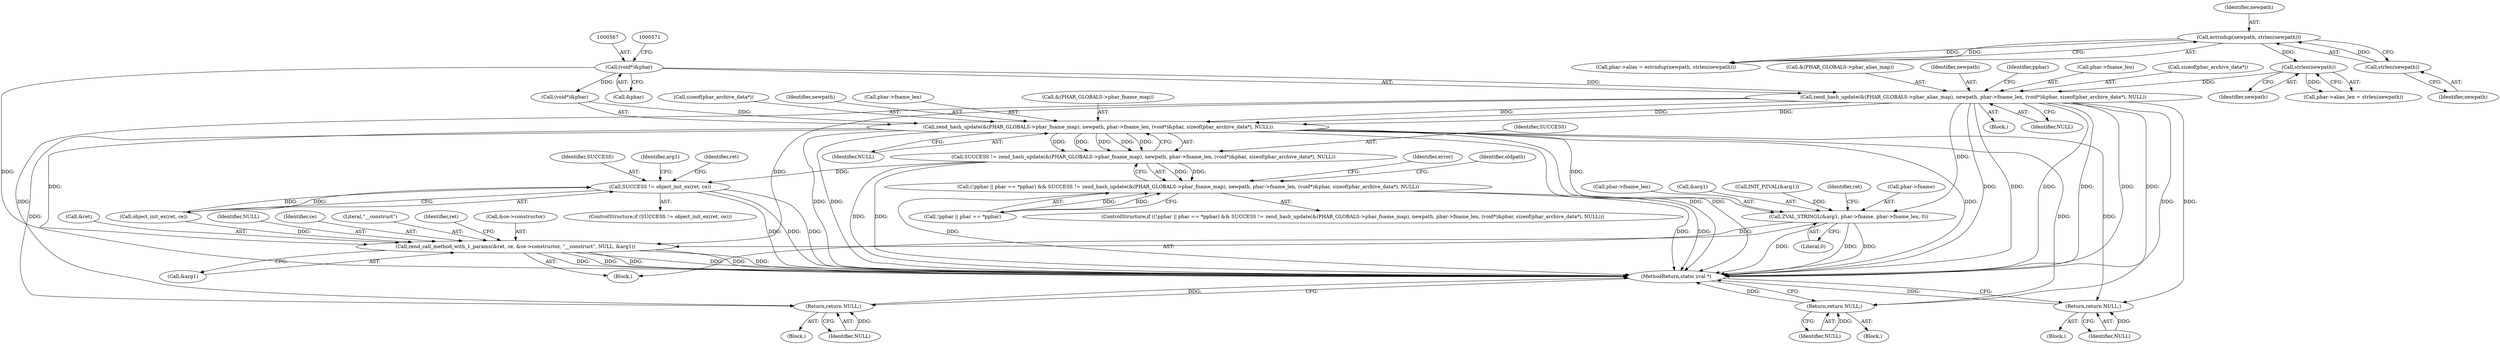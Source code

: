 digraph "0_php_b2cf3f064b8f5efef89bb084521b61318c71781b@API" {
"1000557" [label="(Call,zend_hash_update(&(PHAR_GLOBALS->phar_alias_map), newpath, phar->fname_len, (void*)&phar, sizeof(phar_archive_data*), NULL))"];
"1000550" [label="(Call,strlen(newpath))"];
"1000542" [label="(Call,estrndup(newpath, strlen(newpath)))"];
"1000544" [label="(Call,strlen(newpath))"];
"1000566" [label="(Call,(void*)&phar)"];
"1000601" [label="(Call,zend_hash_update(&(PHAR_GLOBALS->phar_fname_map), newpath, phar->fname_len, (void*)&phar, sizeof(phar_archive_data*), NULL))"];
"1000599" [label="(Call,SUCCESS != zend_hash_update(&(PHAR_GLOBALS->phar_fname_map), newpath, phar->fname_len, (void*)&phar, sizeof(phar_archive_data*), NULL))"];
"1000591" [label="(Call,(!pphar || phar == *pphar) && SUCCESS != zend_hash_update(&(PHAR_GLOBALS->phar_fname_map), newpath, phar->fname_len, (void*)&phar, sizeof(phar_archive_data*), NULL))"];
"1000649" [label="(Call,SUCCESS != object_init_ex(ret, ce))"];
"1000620" [label="(Return,return NULL;)"];
"1000629" [label="(Return,return NULL;)"];
"1000657" [label="(Return,return NULL;)"];
"1000662" [label="(Call,ZVAL_STRINGL(&arg1, phar->fname, phar->fname_len, 0))"];
"1000672" [label="(Call,zend_call_method_with_1_params(&ret, ce, &ce->constructor, \"__construct\", NULL, &arg1))"];
"1000654" [label="(Block,)"];
"1000591" [label="(Call,(!pphar || phar == *pphar) && SUCCESS != zend_hash_update(&(PHAR_GLOBALS->phar_fname_map), newpath, phar->fname_len, (void*)&phar, sizeof(phar_archive_data*), NULL))"];
"1000543" [label="(Identifier,newpath)"];
"1000601" [label="(Call,zend_hash_update(&(PHAR_GLOBALS->phar_fname_map), newpath, phar->fname_len, (void*)&phar, sizeof(phar_archive_data*), NULL))"];
"1000648" [label="(ControlStructure,if (SUCCESS != object_init_ex(ret, ce)))"];
"1000674" [label="(Identifier,ret)"];
"1000545" [label="(Identifier,newpath)"];
"1000682" [label="(Call,&arg1)"];
"1000617" [label="(Block,)"];
"1000630" [label="(Identifier,NULL)"];
"1000570" [label="(Call,sizeof(phar_archive_data*))"];
"1000676" [label="(Call,&ce->constructor)"];
"1000673" [label="(Call,&ret)"];
"1000623" [label="(Identifier,error)"];
"1000665" [label="(Call,phar->fname)"];
"1000681" [label="(Identifier,NULL)"];
"1000662" [label="(Call,ZVAL_STRINGL(&arg1, phar->fname, phar->fname_len, 0))"];
"1000599" [label="(Call,SUCCESS != zend_hash_update(&(PHAR_GLOBALS->phar_fname_map), newpath, phar->fname_len, (void*)&phar, sizeof(phar_archive_data*), NULL))"];
"1000614" [label="(Call,sizeof(phar_archive_data*))"];
"1000610" [label="(Call,(void*)&phar)"];
"1000558" [label="(Call,&(PHAR_GLOBALS->phar_alias_map))"];
"1000657" [label="(Return,return NULL;)"];
"1000616" [label="(Identifier,NULL)"];
"1000562" [label="(Identifier,newpath)"];
"1000566" [label="(Call,(void*)&phar)"];
"1000606" [label="(Identifier,newpath)"];
"1000607" [label="(Call,phar->fname_len)"];
"1000542" [label="(Call,estrndup(newpath, strlen(newpath)))"];
"1000675" [label="(Identifier,ce)"];
"1000537" [label="(Block,)"];
"1000621" [label="(Identifier,NULL)"];
"1000551" [label="(Identifier,newpath)"];
"1000568" [label="(Call,&phar)"];
"1000651" [label="(Call,object_init_ex(ret, ce))"];
"1000671" [label="(Literal,0)"];
"1000672" [label="(Call,zend_call_method_with_1_params(&ret, ce, &ce->constructor, \"__construct\", NULL, &arg1))"];
"1000649" [label="(Call,SUCCESS != object_init_ex(ret, ce))"];
"1000572" [label="(Identifier,NULL)"];
"1000620" [label="(Return,return NULL;)"];
"1000619" [label="(Identifier,oldpath)"];
"1000624" [label="(Block,)"];
"1000602" [label="(Call,&(PHAR_GLOBALS->phar_fname_map))"];
"1000680" [label="(Literal,\"__construct\")"];
"1000656" [label="(Identifier,ret)"];
"1000592" [label="(Call,!pphar || phar == *pphar)"];
"1000668" [label="(Call,phar->fname_len)"];
"1000538" [label="(Call,phar->alias = estrndup(newpath, strlen(newpath)))"];
"1000594" [label="(Identifier,pphar)"];
"1000661" [label="(Identifier,arg1)"];
"1000685" [label="(Identifier,ret)"];
"1000600" [label="(Identifier,SUCCESS)"];
"1000550" [label="(Call,strlen(newpath))"];
"1000546" [label="(Call,phar->alias_len = strlen(newpath))"];
"1000563" [label="(Call,phar->fname_len)"];
"1000106" [label="(Block,)"];
"1000590" [label="(ControlStructure,if ((!pphar || phar == *pphar) && SUCCESS != zend_hash_update(&(PHAR_GLOBALS->phar_fname_map), newpath, phar->fname_len, (void*)&phar, sizeof(phar_archive_data*), NULL)))"];
"1000650" [label="(Identifier,SUCCESS)"];
"1000629" [label="(Return,return NULL;)"];
"1000544" [label="(Call,strlen(newpath))"];
"1000658" [label="(Identifier,NULL)"];
"1000663" [label="(Call,&arg1)"];
"1000686" [label="(MethodReturn,static zval *)"];
"1000557" [label="(Call,zend_hash_update(&(PHAR_GLOBALS->phar_alias_map), newpath, phar->fname_len, (void*)&phar, sizeof(phar_archive_data*), NULL))"];
"1000659" [label="(Call,INIT_PZVAL(&arg1))"];
"1000557" -> "1000537"  [label="AST: "];
"1000557" -> "1000572"  [label="CFG: "];
"1000558" -> "1000557"  [label="AST: "];
"1000562" -> "1000557"  [label="AST: "];
"1000563" -> "1000557"  [label="AST: "];
"1000566" -> "1000557"  [label="AST: "];
"1000570" -> "1000557"  [label="AST: "];
"1000572" -> "1000557"  [label="AST: "];
"1000594" -> "1000557"  [label="CFG: "];
"1000557" -> "1000686"  [label="DDG: "];
"1000557" -> "1000686"  [label="DDG: "];
"1000557" -> "1000686"  [label="DDG: "];
"1000557" -> "1000686"  [label="DDG: "];
"1000557" -> "1000686"  [label="DDG: "];
"1000557" -> "1000686"  [label="DDG: "];
"1000550" -> "1000557"  [label="DDG: "];
"1000566" -> "1000557"  [label="DDG: "];
"1000557" -> "1000601"  [label="DDG: "];
"1000557" -> "1000601"  [label="DDG: "];
"1000557" -> "1000601"  [label="DDG: "];
"1000557" -> "1000620"  [label="DDG: "];
"1000557" -> "1000629"  [label="DDG: "];
"1000557" -> "1000657"  [label="DDG: "];
"1000557" -> "1000662"  [label="DDG: "];
"1000557" -> "1000672"  [label="DDG: "];
"1000550" -> "1000546"  [label="AST: "];
"1000550" -> "1000551"  [label="CFG: "];
"1000551" -> "1000550"  [label="AST: "];
"1000546" -> "1000550"  [label="CFG: "];
"1000550" -> "1000546"  [label="DDG: "];
"1000542" -> "1000550"  [label="DDG: "];
"1000542" -> "1000538"  [label="AST: "];
"1000542" -> "1000544"  [label="CFG: "];
"1000543" -> "1000542"  [label="AST: "];
"1000544" -> "1000542"  [label="AST: "];
"1000538" -> "1000542"  [label="CFG: "];
"1000542" -> "1000538"  [label="DDG: "];
"1000542" -> "1000538"  [label="DDG: "];
"1000544" -> "1000542"  [label="DDG: "];
"1000544" -> "1000545"  [label="CFG: "];
"1000545" -> "1000544"  [label="AST: "];
"1000566" -> "1000568"  [label="CFG: "];
"1000567" -> "1000566"  [label="AST: "];
"1000568" -> "1000566"  [label="AST: "];
"1000571" -> "1000566"  [label="CFG: "];
"1000566" -> "1000686"  [label="DDG: "];
"1000566" -> "1000610"  [label="DDG: "];
"1000601" -> "1000599"  [label="AST: "];
"1000601" -> "1000616"  [label="CFG: "];
"1000602" -> "1000601"  [label="AST: "];
"1000606" -> "1000601"  [label="AST: "];
"1000607" -> "1000601"  [label="AST: "];
"1000610" -> "1000601"  [label="AST: "];
"1000614" -> "1000601"  [label="AST: "];
"1000616" -> "1000601"  [label="AST: "];
"1000599" -> "1000601"  [label="CFG: "];
"1000601" -> "1000686"  [label="DDG: "];
"1000601" -> "1000686"  [label="DDG: "];
"1000601" -> "1000686"  [label="DDG: "];
"1000601" -> "1000686"  [label="DDG: "];
"1000601" -> "1000686"  [label="DDG: "];
"1000601" -> "1000599"  [label="DDG: "];
"1000601" -> "1000599"  [label="DDG: "];
"1000601" -> "1000599"  [label="DDG: "];
"1000601" -> "1000599"  [label="DDG: "];
"1000601" -> "1000599"  [label="DDG: "];
"1000610" -> "1000601"  [label="DDG: "];
"1000601" -> "1000620"  [label="DDG: "];
"1000601" -> "1000629"  [label="DDG: "];
"1000601" -> "1000657"  [label="DDG: "];
"1000601" -> "1000662"  [label="DDG: "];
"1000601" -> "1000672"  [label="DDG: "];
"1000599" -> "1000591"  [label="AST: "];
"1000600" -> "1000599"  [label="AST: "];
"1000591" -> "1000599"  [label="CFG: "];
"1000599" -> "1000686"  [label="DDG: "];
"1000599" -> "1000686"  [label="DDG: "];
"1000599" -> "1000591"  [label="DDG: "];
"1000599" -> "1000591"  [label="DDG: "];
"1000599" -> "1000649"  [label="DDG: "];
"1000591" -> "1000590"  [label="AST: "];
"1000591" -> "1000592"  [label="CFG: "];
"1000592" -> "1000591"  [label="AST: "];
"1000619" -> "1000591"  [label="CFG: "];
"1000623" -> "1000591"  [label="CFG: "];
"1000591" -> "1000686"  [label="DDG: "];
"1000591" -> "1000686"  [label="DDG: "];
"1000591" -> "1000686"  [label="DDG: "];
"1000592" -> "1000591"  [label="DDG: "];
"1000592" -> "1000591"  [label="DDG: "];
"1000649" -> "1000648"  [label="AST: "];
"1000649" -> "1000651"  [label="CFG: "];
"1000650" -> "1000649"  [label="AST: "];
"1000651" -> "1000649"  [label="AST: "];
"1000656" -> "1000649"  [label="CFG: "];
"1000661" -> "1000649"  [label="CFG: "];
"1000649" -> "1000686"  [label="DDG: "];
"1000649" -> "1000686"  [label="DDG: "];
"1000649" -> "1000686"  [label="DDG: "];
"1000651" -> "1000649"  [label="DDG: "];
"1000651" -> "1000649"  [label="DDG: "];
"1000620" -> "1000617"  [label="AST: "];
"1000620" -> "1000621"  [label="CFG: "];
"1000621" -> "1000620"  [label="AST: "];
"1000686" -> "1000620"  [label="CFG: "];
"1000620" -> "1000686"  [label="DDG: "];
"1000621" -> "1000620"  [label="DDG: "];
"1000629" -> "1000624"  [label="AST: "];
"1000629" -> "1000630"  [label="CFG: "];
"1000630" -> "1000629"  [label="AST: "];
"1000686" -> "1000629"  [label="CFG: "];
"1000629" -> "1000686"  [label="DDG: "];
"1000630" -> "1000629"  [label="DDG: "];
"1000657" -> "1000654"  [label="AST: "];
"1000657" -> "1000658"  [label="CFG: "];
"1000658" -> "1000657"  [label="AST: "];
"1000686" -> "1000657"  [label="CFG: "];
"1000657" -> "1000686"  [label="DDG: "];
"1000658" -> "1000657"  [label="DDG: "];
"1000662" -> "1000106"  [label="AST: "];
"1000662" -> "1000671"  [label="CFG: "];
"1000663" -> "1000662"  [label="AST: "];
"1000665" -> "1000662"  [label="AST: "];
"1000668" -> "1000662"  [label="AST: "];
"1000671" -> "1000662"  [label="AST: "];
"1000674" -> "1000662"  [label="CFG: "];
"1000662" -> "1000686"  [label="DDG: "];
"1000662" -> "1000686"  [label="DDG: "];
"1000662" -> "1000686"  [label="DDG: "];
"1000659" -> "1000662"  [label="DDG: "];
"1000662" -> "1000672"  [label="DDG: "];
"1000672" -> "1000106"  [label="AST: "];
"1000672" -> "1000682"  [label="CFG: "];
"1000673" -> "1000672"  [label="AST: "];
"1000675" -> "1000672"  [label="AST: "];
"1000676" -> "1000672"  [label="AST: "];
"1000680" -> "1000672"  [label="AST: "];
"1000681" -> "1000672"  [label="AST: "];
"1000682" -> "1000672"  [label="AST: "];
"1000685" -> "1000672"  [label="CFG: "];
"1000672" -> "1000686"  [label="DDG: "];
"1000672" -> "1000686"  [label="DDG: "];
"1000672" -> "1000686"  [label="DDG: "];
"1000672" -> "1000686"  [label="DDG: "];
"1000672" -> "1000686"  [label="DDG: "];
"1000672" -> "1000686"  [label="DDG: "];
"1000651" -> "1000672"  [label="DDG: "];
}
